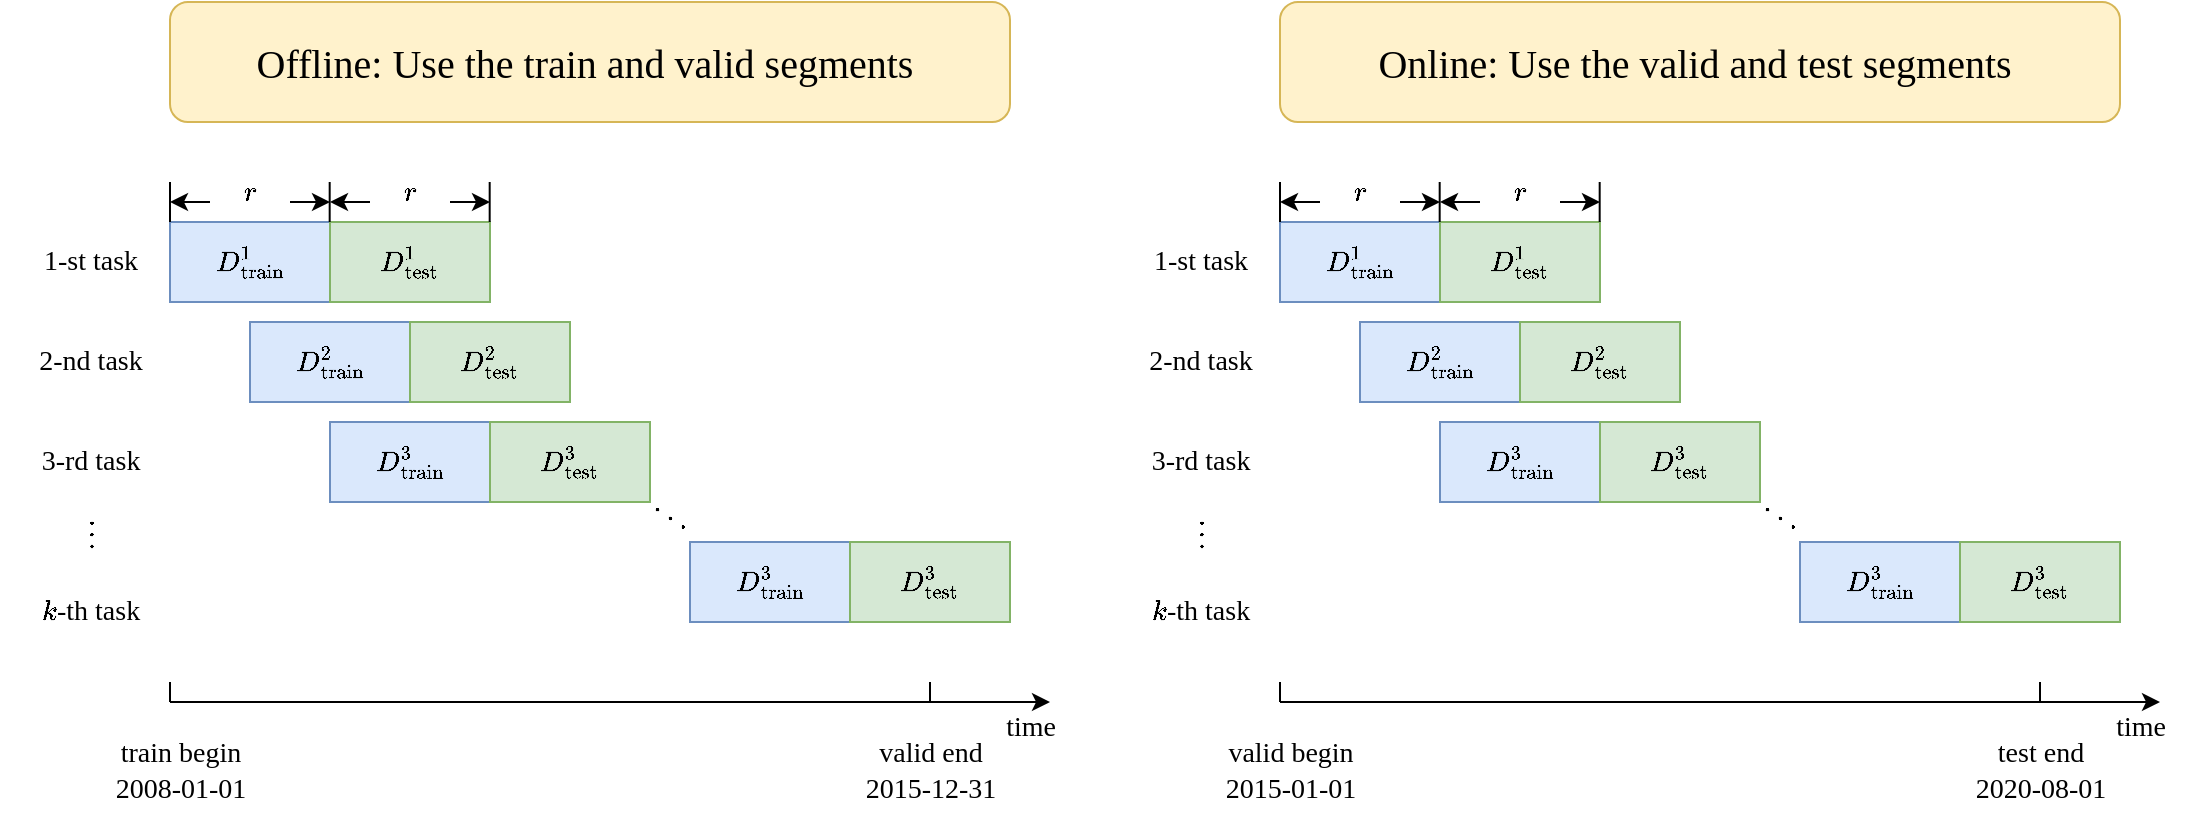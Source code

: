 <mxfile version="24.2.1" type="github">
  <diagram name="第 1 页" id="-favfwk0_6Bgqh363WiU">
    <mxGraphModel dx="2463" dy="941" grid="1" gridSize="10" guides="1" tooltips="1" connect="1" arrows="1" fold="1" page="1" pageScale="1" pageWidth="827" pageHeight="1169" math="1" shadow="0">
      <root>
        <mxCell id="0" />
        <mxCell id="1" parent="0" />
        <mxCell id="jHQ71wUGAKdWTWvxTBNR-1" value="$$D^1_{\text{train}}$$" style="rounded=0;whiteSpace=wrap;html=1;fillColor=#dae8fc;strokeColor=#6c8ebf;" vertex="1" parent="1">
          <mxGeometry x="120" y="440" width="80" height="40" as="geometry" />
        </mxCell>
        <mxCell id="jHQ71wUGAKdWTWvxTBNR-2" value="$$D^1_{\text{test}}$$" style="rounded=0;whiteSpace=wrap;html=1;fillColor=#d5e8d4;strokeColor=#82b366;" vertex="1" parent="1">
          <mxGeometry x="200" y="440" width="80" height="40" as="geometry" />
        </mxCell>
        <mxCell id="jHQ71wUGAKdWTWvxTBNR-13" value="$$D^2_{\text{train}}$$" style="rounded=0;whiteSpace=wrap;html=1;fillColor=#dae8fc;strokeColor=#6c8ebf;" vertex="1" parent="1">
          <mxGeometry x="160" y="490" width="80" height="40" as="geometry" />
        </mxCell>
        <mxCell id="jHQ71wUGAKdWTWvxTBNR-14" value="$$D^2_{\text{test}}$$" style="rounded=0;whiteSpace=wrap;html=1;fillColor=#d5e8d4;strokeColor=#82b366;" vertex="1" parent="1">
          <mxGeometry x="240" y="490" width="80" height="40" as="geometry" />
        </mxCell>
        <mxCell id="jHQ71wUGAKdWTWvxTBNR-15" value="$$D^3_{\text{train}}$$" style="rounded=0;whiteSpace=wrap;html=1;fillColor=#dae8fc;strokeColor=#6c8ebf;" vertex="1" parent="1">
          <mxGeometry x="200" y="540" width="80" height="40" as="geometry" />
        </mxCell>
        <mxCell id="jHQ71wUGAKdWTWvxTBNR-16" value="$$D^3_{\text{test}}$$" style="rounded=0;whiteSpace=wrap;html=1;fillColor=#d5e8d4;strokeColor=#82b366;" vertex="1" parent="1">
          <mxGeometry x="280" y="540" width="80" height="40" as="geometry" />
        </mxCell>
        <mxCell id="jHQ71wUGAKdWTWvxTBNR-17" value="$$D^3_{\text{train}}$$" style="rounded=0;whiteSpace=wrap;html=1;fillColor=#dae8fc;strokeColor=#6c8ebf;" vertex="1" parent="1">
          <mxGeometry x="380" y="600" width="80" height="40" as="geometry" />
        </mxCell>
        <mxCell id="jHQ71wUGAKdWTWvxTBNR-18" value="$$D^3_{\text{test}}$$" style="rounded=0;whiteSpace=wrap;html=1;fillColor=#d5e8d4;strokeColor=#82b366;" vertex="1" parent="1">
          <mxGeometry x="460" y="600" width="80" height="40" as="geometry" />
        </mxCell>
        <mxCell id="jHQ71wUGAKdWTWvxTBNR-19" value="$$\ddots$$" style="text;html=1;align=center;verticalAlign=middle;resizable=0;points=[];autosize=1;strokeColor=none;fillColor=none;" vertex="1" parent="1">
          <mxGeometry x="330" y="570" width="80" height="30" as="geometry" />
        </mxCell>
        <mxCell id="jHQ71wUGAKdWTWvxTBNR-20" value="" style="endArrow=classic;html=1;rounded=0;" edge="1" parent="1">
          <mxGeometry width="50" height="50" relative="1" as="geometry">
            <mxPoint x="120" y="680" as="sourcePoint" />
            <mxPoint x="560" y="680" as="targetPoint" />
          </mxGeometry>
        </mxCell>
        <mxCell id="jHQ71wUGAKdWTWvxTBNR-21" value="&lt;font style=&quot;font-size: 14px;&quot; face=&quot;Times New Roman&quot;&gt;time&lt;/font&gt;" style="text;html=1;align=center;verticalAlign=middle;resizable=0;points=[];autosize=1;strokeColor=none;fillColor=none;" vertex="1" parent="1">
          <mxGeometry x="525" y="678" width="50" height="30" as="geometry" />
        </mxCell>
        <mxCell id="jHQ71wUGAKdWTWvxTBNR-22" value="&lt;font style=&quot;font-size: 14px;&quot; face=&quot;Times New Roman&quot;&gt;1-st task&lt;/font&gt;" style="text;html=1;align=center;verticalAlign=middle;resizable=0;points=[];autosize=1;strokeColor=none;fillColor=none;" vertex="1" parent="1">
          <mxGeometry x="45" y="445" width="70" height="30" as="geometry" />
        </mxCell>
        <mxCell id="jHQ71wUGAKdWTWvxTBNR-23" value="&lt;font style=&quot;font-size: 14px;&quot; face=&quot;Times New Roman&quot;&gt;2-nd task&lt;/font&gt;" style="text;html=1;align=center;verticalAlign=middle;resizable=0;points=[];autosize=1;strokeColor=none;fillColor=none;" vertex="1" parent="1">
          <mxGeometry x="40" y="495" width="80" height="30" as="geometry" />
        </mxCell>
        <mxCell id="jHQ71wUGAKdWTWvxTBNR-24" value="&lt;font style=&quot;font-size: 14px;&quot; face=&quot;Times New Roman&quot;&gt;3-rd task&lt;/font&gt;" style="text;html=1;align=center;verticalAlign=middle;resizable=0;points=[];autosize=1;strokeColor=none;fillColor=none;" vertex="1" parent="1">
          <mxGeometry x="45" y="545" width="70" height="30" as="geometry" />
        </mxCell>
        <mxCell id="jHQ71wUGAKdWTWvxTBNR-25" value="$$\vdots$$" style="text;html=1;align=center;verticalAlign=middle;resizable=0;points=[];autosize=1;strokeColor=none;fillColor=none;" vertex="1" parent="1">
          <mxGeometry x="40" y="580" width="80" height="30" as="geometry" />
        </mxCell>
        <mxCell id="jHQ71wUGAKdWTWvxTBNR-26" value="&lt;font style=&quot;font-size: 14px;&quot; face=&quot;Times New Roman&quot;&gt;\(k\)-th task&lt;/font&gt;" style="text;html=1;align=center;verticalAlign=middle;resizable=0;points=[];autosize=1;strokeColor=none;fillColor=none;" vertex="1" parent="1">
          <mxGeometry x="35" y="620" width="90" height="30" as="geometry" />
        </mxCell>
        <mxCell id="jHQ71wUGAKdWTWvxTBNR-27" value="" style="endArrow=none;html=1;rounded=0;exitX=0;exitY=0;exitDx=0;exitDy=0;" edge="1" parent="1" source="jHQ71wUGAKdWTWvxTBNR-1">
          <mxGeometry width="50" height="50" relative="1" as="geometry">
            <mxPoint x="290" y="400" as="sourcePoint" />
            <mxPoint x="120" y="420" as="targetPoint" />
          </mxGeometry>
        </mxCell>
        <mxCell id="jHQ71wUGAKdWTWvxTBNR-28" value="" style="endArrow=classic;html=1;rounded=0;" edge="1" parent="1">
          <mxGeometry width="50" height="50" relative="1" as="geometry">
            <mxPoint x="140" y="430" as="sourcePoint" />
            <mxPoint x="120" y="430" as="targetPoint" />
          </mxGeometry>
        </mxCell>
        <mxCell id="jHQ71wUGAKdWTWvxTBNR-29" value="$$r$$" style="text;html=1;align=center;verticalAlign=middle;resizable=0;points=[];autosize=1;strokeColor=none;fillColor=none;" vertex="1" parent="1">
          <mxGeometry x="135" y="410" width="50" height="30" as="geometry" />
        </mxCell>
        <mxCell id="jHQ71wUGAKdWTWvxTBNR-30" value="" style="endArrow=classic;html=1;rounded=0;" edge="1" parent="1">
          <mxGeometry width="50" height="50" relative="1" as="geometry">
            <mxPoint x="180" y="430" as="sourcePoint" />
            <mxPoint x="200" y="430" as="targetPoint" />
          </mxGeometry>
        </mxCell>
        <mxCell id="jHQ71wUGAKdWTWvxTBNR-31" value="" style="endArrow=none;html=1;rounded=0;exitX=0;exitY=0;exitDx=0;exitDy=0;" edge="1" parent="1">
          <mxGeometry width="50" height="50" relative="1" as="geometry">
            <mxPoint x="199.84" y="440" as="sourcePoint" />
            <mxPoint x="199.84" y="420" as="targetPoint" />
          </mxGeometry>
        </mxCell>
        <mxCell id="jHQ71wUGAKdWTWvxTBNR-32" value="" style="endArrow=classic;html=1;rounded=0;" edge="1" parent="1">
          <mxGeometry width="50" height="50" relative="1" as="geometry">
            <mxPoint x="220" y="430" as="sourcePoint" />
            <mxPoint x="200" y="430" as="targetPoint" />
          </mxGeometry>
        </mxCell>
        <mxCell id="jHQ71wUGAKdWTWvxTBNR-33" value="$$r$$" style="text;html=1;align=center;verticalAlign=middle;resizable=0;points=[];autosize=1;strokeColor=none;fillColor=none;" vertex="1" parent="1">
          <mxGeometry x="215" y="410" width="50" height="30" as="geometry" />
        </mxCell>
        <mxCell id="jHQ71wUGAKdWTWvxTBNR-34" value="" style="endArrow=classic;html=1;rounded=0;" edge="1" parent="1">
          <mxGeometry width="50" height="50" relative="1" as="geometry">
            <mxPoint x="260" y="430" as="sourcePoint" />
            <mxPoint x="280" y="430" as="targetPoint" />
          </mxGeometry>
        </mxCell>
        <mxCell id="jHQ71wUGAKdWTWvxTBNR-35" value="" style="endArrow=none;html=1;rounded=0;exitX=0;exitY=0;exitDx=0;exitDy=0;" edge="1" parent="1">
          <mxGeometry width="50" height="50" relative="1" as="geometry">
            <mxPoint x="279.84" y="440" as="sourcePoint" />
            <mxPoint x="279.84" y="420" as="targetPoint" />
          </mxGeometry>
        </mxCell>
        <mxCell id="jHQ71wUGAKdWTWvxTBNR-36" value="&lt;font face=&quot;Times New Roman&quot; style=&quot;font-size: 14px;&quot;&gt;valid begin&lt;/font&gt;&lt;div style=&quot;font-size: 14px;&quot;&gt;&lt;font face=&quot;Times New Roman&quot; style=&quot;font-size: 14px;&quot;&gt;2015-01-01&lt;/font&gt;&lt;/div&gt;" style="text;html=1;align=center;verticalAlign=middle;resizable=0;points=[];autosize=1;strokeColor=none;fillColor=none;" vertex="1" parent="1">
          <mxGeometry x="80" y="690" width="90" height="50" as="geometry" />
        </mxCell>
        <mxCell id="jHQ71wUGAKdWTWvxTBNR-37" value="&lt;font face=&quot;Times New Roman&quot; style=&quot;font-size: 14px;&quot;&gt;test end&lt;/font&gt;&lt;div style=&quot;font-size: 14px;&quot;&gt;&lt;font face=&quot;Times New Roman&quot; style=&quot;font-size: 14px;&quot;&gt;2020-08-01&lt;/font&gt;&lt;/div&gt;" style="text;html=1;align=center;verticalAlign=middle;resizable=0;points=[];autosize=1;strokeColor=none;fillColor=none;" vertex="1" parent="1">
          <mxGeometry x="455" y="690" width="90" height="50" as="geometry" />
        </mxCell>
        <mxCell id="jHQ71wUGAKdWTWvxTBNR-38" value="" style="endArrow=none;html=1;rounded=0;exitX=0;exitY=0;exitDx=0;exitDy=0;" edge="1" parent="1">
          <mxGeometry width="50" height="50" relative="1" as="geometry">
            <mxPoint x="120" y="680" as="sourcePoint" />
            <mxPoint x="120" y="670" as="targetPoint" />
          </mxGeometry>
        </mxCell>
        <mxCell id="jHQ71wUGAKdWTWvxTBNR-39" value="" style="endArrow=none;html=1;rounded=0;" edge="1" parent="1">
          <mxGeometry width="50" height="50" relative="1" as="geometry">
            <mxPoint x="500" y="680" as="sourcePoint" />
            <mxPoint x="500" y="670" as="targetPoint" />
          </mxGeometry>
        </mxCell>
        <mxCell id="jHQ71wUGAKdWTWvxTBNR-70" value="$$D^1_{\text{train}}$$" style="rounded=0;whiteSpace=wrap;html=1;fillColor=#dae8fc;strokeColor=#6c8ebf;" vertex="1" parent="1">
          <mxGeometry x="-435" y="440" width="80" height="40" as="geometry" />
        </mxCell>
        <mxCell id="jHQ71wUGAKdWTWvxTBNR-71" value="$$D^1_{\text{test}}$$" style="rounded=0;whiteSpace=wrap;html=1;fillColor=#d5e8d4;strokeColor=#82b366;" vertex="1" parent="1">
          <mxGeometry x="-355" y="440" width="80" height="40" as="geometry" />
        </mxCell>
        <mxCell id="jHQ71wUGAKdWTWvxTBNR-72" value="$$D^2_{\text{train}}$$" style="rounded=0;whiteSpace=wrap;html=1;fillColor=#dae8fc;strokeColor=#6c8ebf;" vertex="1" parent="1">
          <mxGeometry x="-395" y="490" width="80" height="40" as="geometry" />
        </mxCell>
        <mxCell id="jHQ71wUGAKdWTWvxTBNR-73" value="$$D^2_{\text{test}}$$" style="rounded=0;whiteSpace=wrap;html=1;fillColor=#d5e8d4;strokeColor=#82b366;" vertex="1" parent="1">
          <mxGeometry x="-315" y="490" width="80" height="40" as="geometry" />
        </mxCell>
        <mxCell id="jHQ71wUGAKdWTWvxTBNR-74" value="$$D^3_{\text{train}}$$" style="rounded=0;whiteSpace=wrap;html=1;fillColor=#dae8fc;strokeColor=#6c8ebf;" vertex="1" parent="1">
          <mxGeometry x="-355" y="540" width="80" height="40" as="geometry" />
        </mxCell>
        <mxCell id="jHQ71wUGAKdWTWvxTBNR-75" value="$$D^3_{\text{test}}$$" style="rounded=0;whiteSpace=wrap;html=1;fillColor=#d5e8d4;strokeColor=#82b366;" vertex="1" parent="1">
          <mxGeometry x="-275" y="540" width="80" height="40" as="geometry" />
        </mxCell>
        <mxCell id="jHQ71wUGAKdWTWvxTBNR-76" value="$$D^3_{\text{train}}$$" style="rounded=0;whiteSpace=wrap;html=1;fillColor=#dae8fc;strokeColor=#6c8ebf;" vertex="1" parent="1">
          <mxGeometry x="-175" y="600" width="80" height="40" as="geometry" />
        </mxCell>
        <mxCell id="jHQ71wUGAKdWTWvxTBNR-77" value="$$D^3_{\text{test}}$$" style="rounded=0;whiteSpace=wrap;html=1;fillColor=#d5e8d4;strokeColor=#82b366;" vertex="1" parent="1">
          <mxGeometry x="-95" y="600" width="80" height="40" as="geometry" />
        </mxCell>
        <mxCell id="jHQ71wUGAKdWTWvxTBNR-78" value="$$\ddots$$" style="text;html=1;align=center;verticalAlign=middle;resizable=0;points=[];autosize=1;strokeColor=none;fillColor=none;" vertex="1" parent="1">
          <mxGeometry x="-225" y="570" width="80" height="30" as="geometry" />
        </mxCell>
        <mxCell id="jHQ71wUGAKdWTWvxTBNR-79" value="" style="endArrow=classic;html=1;rounded=0;" edge="1" parent="1">
          <mxGeometry width="50" height="50" relative="1" as="geometry">
            <mxPoint x="-435" y="680" as="sourcePoint" />
            <mxPoint x="5" y="680" as="targetPoint" />
          </mxGeometry>
        </mxCell>
        <mxCell id="jHQ71wUGAKdWTWvxTBNR-80" value="&lt;font style=&quot;font-size: 14px;&quot; face=&quot;Times New Roman&quot;&gt;time&lt;/font&gt;" style="text;html=1;align=center;verticalAlign=middle;resizable=0;points=[];autosize=1;strokeColor=none;fillColor=none;" vertex="1" parent="1">
          <mxGeometry x="-30" y="678" width="50" height="30" as="geometry" />
        </mxCell>
        <mxCell id="jHQ71wUGAKdWTWvxTBNR-81" value="&lt;font style=&quot;font-size: 14px;&quot; face=&quot;Times New Roman&quot;&gt;1-st task&lt;/font&gt;" style="text;html=1;align=center;verticalAlign=middle;resizable=0;points=[];autosize=1;strokeColor=none;fillColor=none;" vertex="1" parent="1">
          <mxGeometry x="-510" y="445" width="70" height="30" as="geometry" />
        </mxCell>
        <mxCell id="jHQ71wUGAKdWTWvxTBNR-82" value="&lt;font style=&quot;font-size: 14px;&quot; face=&quot;Times New Roman&quot;&gt;2-nd task&lt;/font&gt;" style="text;html=1;align=center;verticalAlign=middle;resizable=0;points=[];autosize=1;strokeColor=none;fillColor=none;" vertex="1" parent="1">
          <mxGeometry x="-515" y="495" width="80" height="30" as="geometry" />
        </mxCell>
        <mxCell id="jHQ71wUGAKdWTWvxTBNR-83" value="&lt;font style=&quot;font-size: 14px;&quot; face=&quot;Times New Roman&quot;&gt;3-rd task&lt;/font&gt;" style="text;html=1;align=center;verticalAlign=middle;resizable=0;points=[];autosize=1;strokeColor=none;fillColor=none;" vertex="1" parent="1">
          <mxGeometry x="-510" y="545" width="70" height="30" as="geometry" />
        </mxCell>
        <mxCell id="jHQ71wUGAKdWTWvxTBNR-84" value="$$\vdots$$" style="text;html=1;align=center;verticalAlign=middle;resizable=0;points=[];autosize=1;strokeColor=none;fillColor=none;" vertex="1" parent="1">
          <mxGeometry x="-515" y="580" width="80" height="30" as="geometry" />
        </mxCell>
        <mxCell id="jHQ71wUGAKdWTWvxTBNR-85" value="&lt;font style=&quot;font-size: 14px;&quot; face=&quot;Times New Roman&quot;&gt;\(k\)-th task&lt;/font&gt;" style="text;html=1;align=center;verticalAlign=middle;resizable=0;points=[];autosize=1;strokeColor=none;fillColor=none;" vertex="1" parent="1">
          <mxGeometry x="-520" y="620" width="90" height="30" as="geometry" />
        </mxCell>
        <mxCell id="jHQ71wUGAKdWTWvxTBNR-86" value="" style="endArrow=none;html=1;rounded=0;exitX=0;exitY=0;exitDx=0;exitDy=0;" edge="1" parent="1" source="jHQ71wUGAKdWTWvxTBNR-70">
          <mxGeometry width="50" height="50" relative="1" as="geometry">
            <mxPoint x="-265" y="400" as="sourcePoint" />
            <mxPoint x="-435" y="420" as="targetPoint" />
          </mxGeometry>
        </mxCell>
        <mxCell id="jHQ71wUGAKdWTWvxTBNR-87" value="" style="endArrow=classic;html=1;rounded=0;" edge="1" parent="1">
          <mxGeometry width="50" height="50" relative="1" as="geometry">
            <mxPoint x="-415" y="430" as="sourcePoint" />
            <mxPoint x="-435" y="430" as="targetPoint" />
          </mxGeometry>
        </mxCell>
        <mxCell id="jHQ71wUGAKdWTWvxTBNR-88" value="$$r$$" style="text;html=1;align=center;verticalAlign=middle;resizable=0;points=[];autosize=1;strokeColor=none;fillColor=none;" vertex="1" parent="1">
          <mxGeometry x="-420" y="410" width="50" height="30" as="geometry" />
        </mxCell>
        <mxCell id="jHQ71wUGAKdWTWvxTBNR-89" value="" style="endArrow=classic;html=1;rounded=0;" edge="1" parent="1">
          <mxGeometry width="50" height="50" relative="1" as="geometry">
            <mxPoint x="-375" y="430" as="sourcePoint" />
            <mxPoint x="-355" y="430" as="targetPoint" />
          </mxGeometry>
        </mxCell>
        <mxCell id="jHQ71wUGAKdWTWvxTBNR-90" value="" style="endArrow=none;html=1;rounded=0;exitX=0;exitY=0;exitDx=0;exitDy=0;" edge="1" parent="1">
          <mxGeometry width="50" height="50" relative="1" as="geometry">
            <mxPoint x="-355.16" y="440" as="sourcePoint" />
            <mxPoint x="-355.16" y="420" as="targetPoint" />
          </mxGeometry>
        </mxCell>
        <mxCell id="jHQ71wUGAKdWTWvxTBNR-91" value="" style="endArrow=classic;html=1;rounded=0;" edge="1" parent="1">
          <mxGeometry width="50" height="50" relative="1" as="geometry">
            <mxPoint x="-335" y="430" as="sourcePoint" />
            <mxPoint x="-355" y="430" as="targetPoint" />
          </mxGeometry>
        </mxCell>
        <mxCell id="jHQ71wUGAKdWTWvxTBNR-92" value="$$r$$" style="text;html=1;align=center;verticalAlign=middle;resizable=0;points=[];autosize=1;strokeColor=none;fillColor=none;" vertex="1" parent="1">
          <mxGeometry x="-340" y="410" width="50" height="30" as="geometry" />
        </mxCell>
        <mxCell id="jHQ71wUGAKdWTWvxTBNR-93" value="" style="endArrow=classic;html=1;rounded=0;" edge="1" parent="1">
          <mxGeometry width="50" height="50" relative="1" as="geometry">
            <mxPoint x="-295" y="430" as="sourcePoint" />
            <mxPoint x="-275" y="430" as="targetPoint" />
          </mxGeometry>
        </mxCell>
        <mxCell id="jHQ71wUGAKdWTWvxTBNR-94" value="" style="endArrow=none;html=1;rounded=0;exitX=0;exitY=0;exitDx=0;exitDy=0;" edge="1" parent="1">
          <mxGeometry width="50" height="50" relative="1" as="geometry">
            <mxPoint x="-275.16" y="440" as="sourcePoint" />
            <mxPoint x="-275.16" y="420" as="targetPoint" />
          </mxGeometry>
        </mxCell>
        <mxCell id="jHQ71wUGAKdWTWvxTBNR-95" value="&lt;font face=&quot;Times New Roman&quot; style=&quot;font-size: 14px;&quot;&gt;train begin&lt;/font&gt;&lt;div style=&quot;font-size: 14px;&quot;&gt;&lt;font face=&quot;Times New Roman&quot; style=&quot;font-size: 14px;&quot;&gt;2008-01-01&lt;/font&gt;&lt;/div&gt;" style="text;html=1;align=center;verticalAlign=middle;resizable=0;points=[];autosize=1;strokeColor=none;fillColor=none;" vertex="1" parent="1">
          <mxGeometry x="-475" y="690" width="90" height="50" as="geometry" />
        </mxCell>
        <mxCell id="jHQ71wUGAKdWTWvxTBNR-96" value="&lt;font face=&quot;Times New Roman&quot; style=&quot;font-size: 14px;&quot;&gt;valid end&lt;/font&gt;&lt;div style=&quot;font-size: 14px;&quot;&gt;&lt;font face=&quot;Times New Roman&quot; style=&quot;font-size: 14px;&quot;&gt;2015-12-31&lt;/font&gt;&lt;/div&gt;" style="text;html=1;align=center;verticalAlign=middle;resizable=0;points=[];autosize=1;strokeColor=none;fillColor=none;" vertex="1" parent="1">
          <mxGeometry x="-100" y="690" width="90" height="50" as="geometry" />
        </mxCell>
        <mxCell id="jHQ71wUGAKdWTWvxTBNR-97" value="" style="endArrow=none;html=1;rounded=0;exitX=0;exitY=0;exitDx=0;exitDy=0;" edge="1" parent="1">
          <mxGeometry width="50" height="50" relative="1" as="geometry">
            <mxPoint x="-435" y="680" as="sourcePoint" />
            <mxPoint x="-435" y="670" as="targetPoint" />
          </mxGeometry>
        </mxCell>
        <mxCell id="jHQ71wUGAKdWTWvxTBNR-98" value="" style="endArrow=none;html=1;rounded=0;" edge="1" parent="1">
          <mxGeometry width="50" height="50" relative="1" as="geometry">
            <mxPoint x="-55" y="680" as="sourcePoint" />
            <mxPoint x="-55" y="670" as="targetPoint" />
          </mxGeometry>
        </mxCell>
        <mxCell id="jHQ71wUGAKdWTWvxTBNR-99" value="&lt;font face=&quot;Times New Roman&quot; style=&quot;font-size: 20px;&quot;&gt;Offline: Use the train and valid segments&amp;nbsp;&lt;/font&gt;" style="rounded=1;whiteSpace=wrap;html=1;fillColor=#fff2cc;strokeColor=#d6b656;" vertex="1" parent="1">
          <mxGeometry x="-435" y="330" width="420" height="60" as="geometry" />
        </mxCell>
        <mxCell id="jHQ71wUGAKdWTWvxTBNR-100" value="&lt;font face=&quot;Times New Roman&quot; style=&quot;font-size: 20px;&quot;&gt;Online: Use the valid and test segments&amp;nbsp;&lt;/font&gt;" style="rounded=1;whiteSpace=wrap;html=1;fillColor=#fff2cc;strokeColor=#d6b656;" vertex="1" parent="1">
          <mxGeometry x="120" y="330" width="420" height="60" as="geometry" />
        </mxCell>
      </root>
    </mxGraphModel>
  </diagram>
</mxfile>
